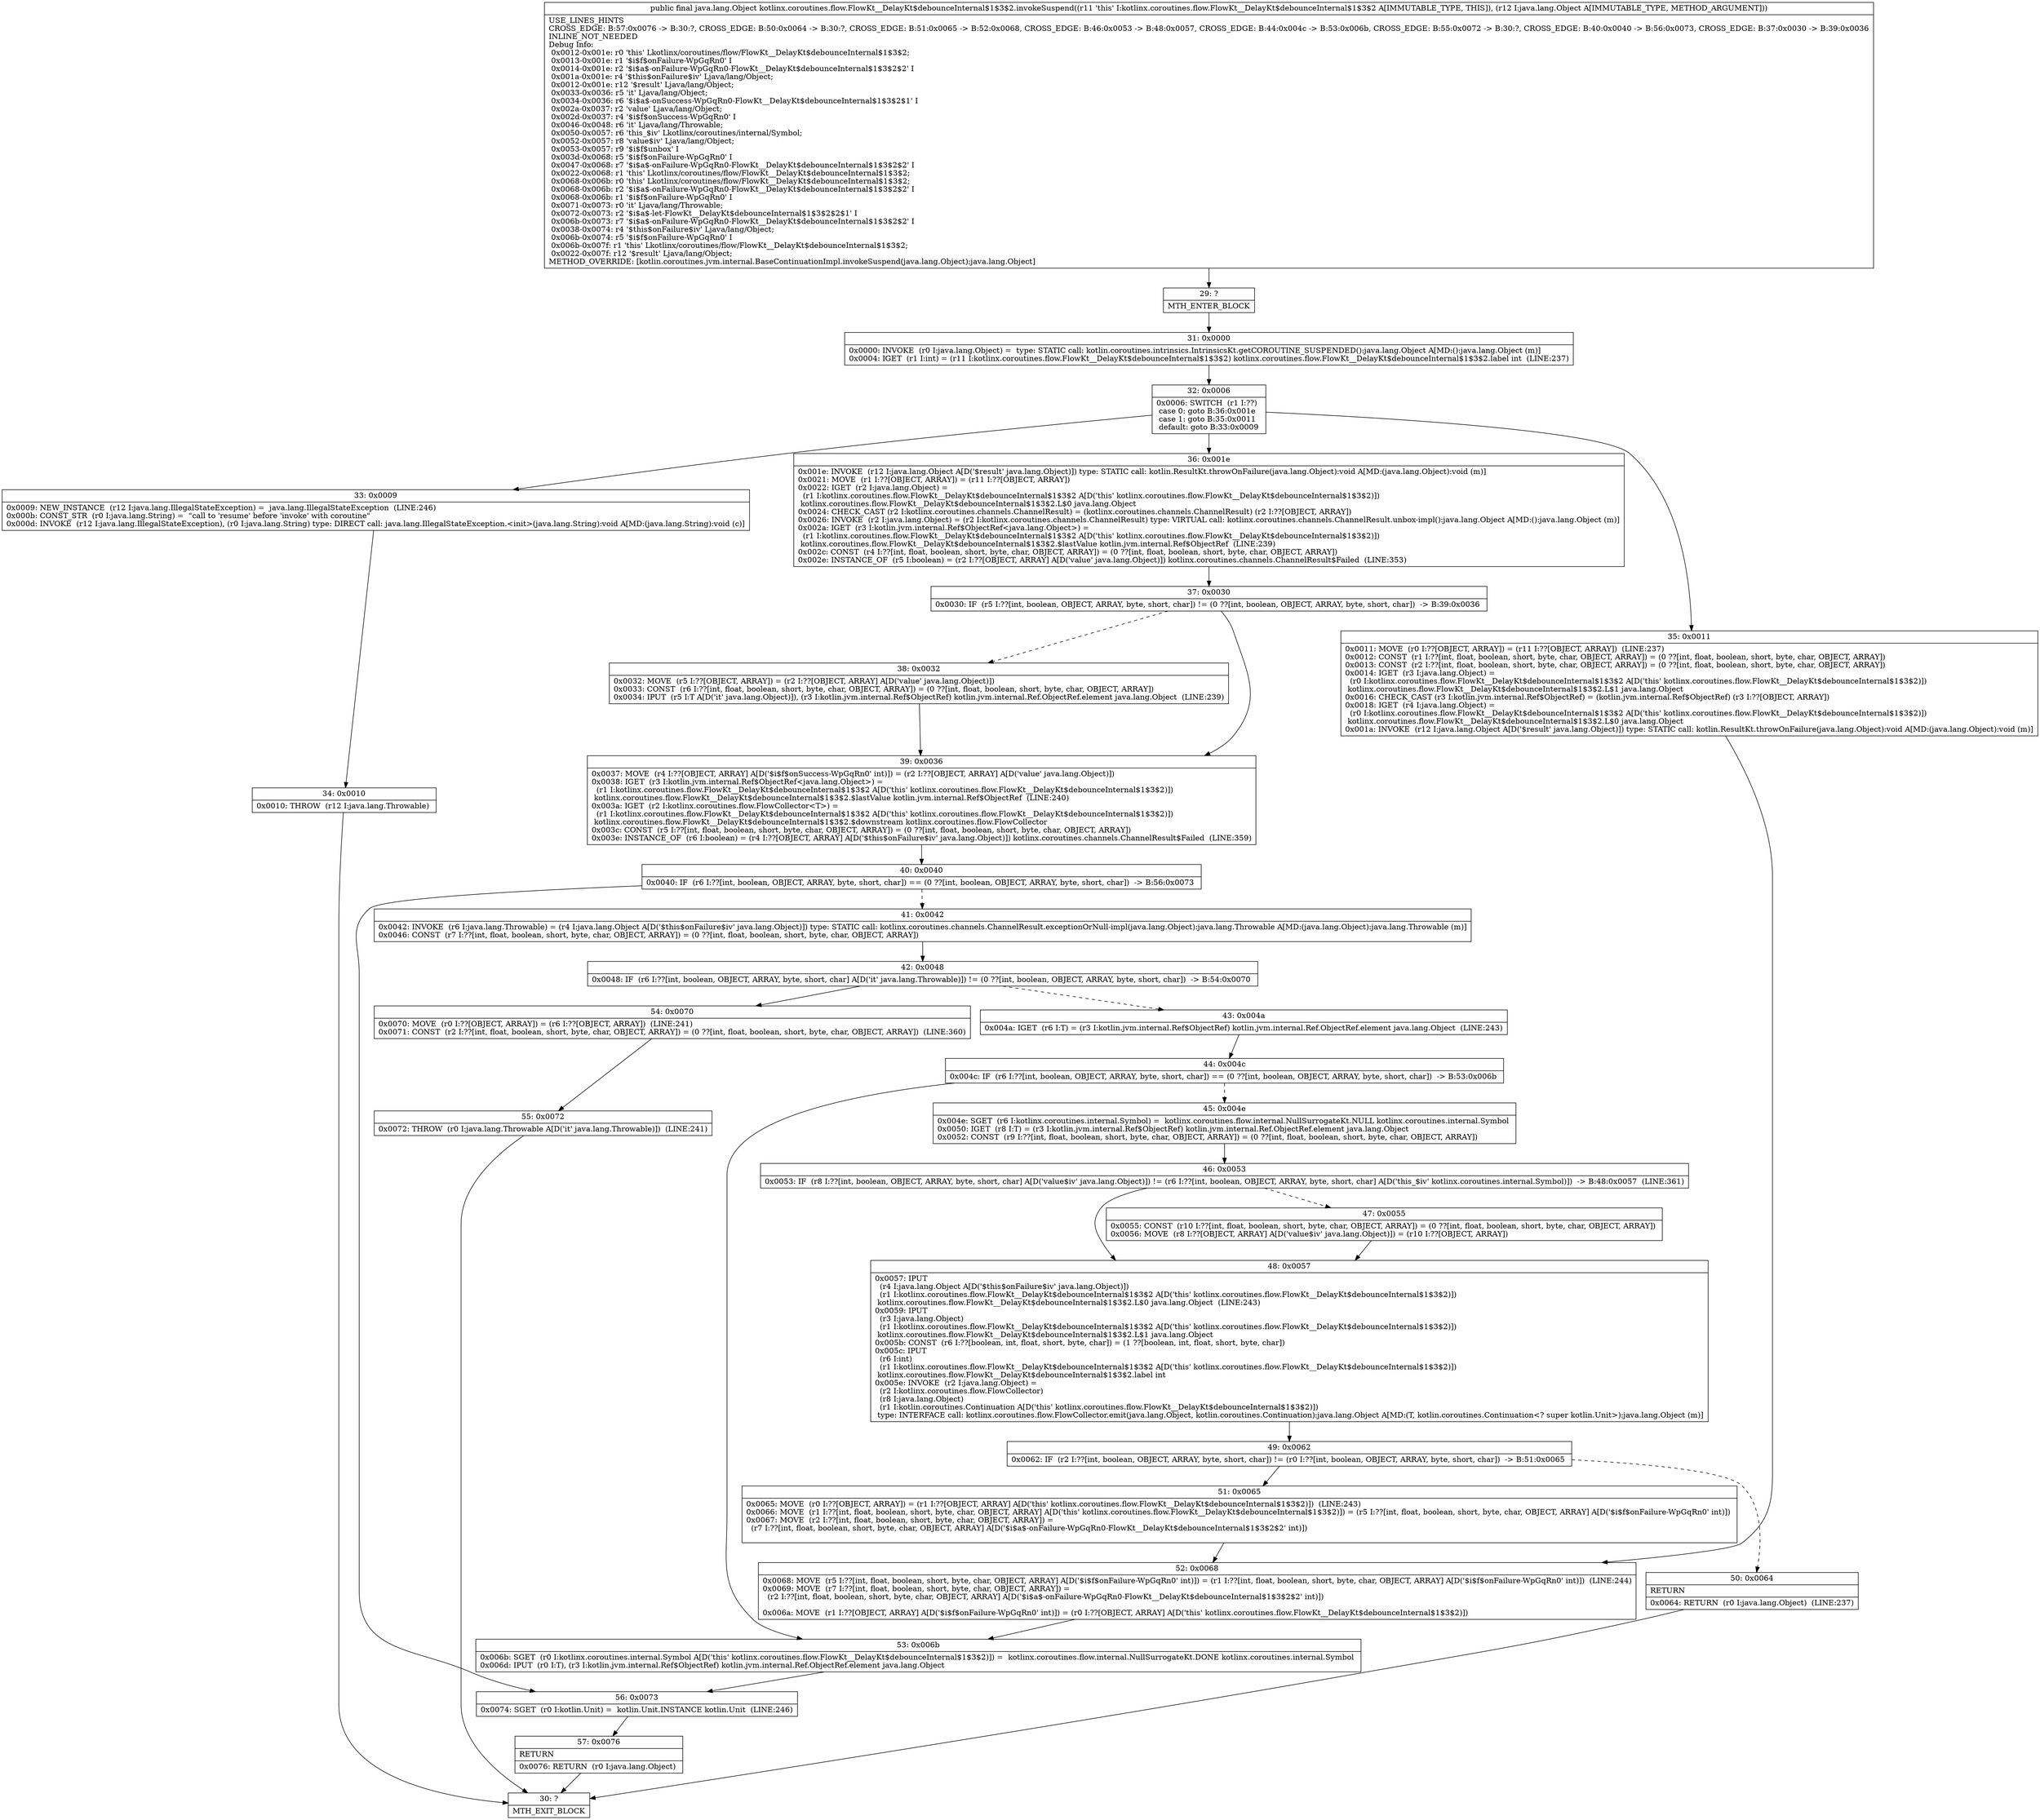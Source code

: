digraph "CFG forkotlinx.coroutines.flow.FlowKt__DelayKt$debounceInternal$1$3$2.invokeSuspend(Ljava\/lang\/Object;)Ljava\/lang\/Object;" {
Node_29 [shape=record,label="{29\:\ ?|MTH_ENTER_BLOCK\l}"];
Node_31 [shape=record,label="{31\:\ 0x0000|0x0000: INVOKE  (r0 I:java.lang.Object) =  type: STATIC call: kotlin.coroutines.intrinsics.IntrinsicsKt.getCOROUTINE_SUSPENDED():java.lang.Object A[MD:():java.lang.Object (m)]\l0x0004: IGET  (r1 I:int) = (r11 I:kotlinx.coroutines.flow.FlowKt__DelayKt$debounceInternal$1$3$2) kotlinx.coroutines.flow.FlowKt__DelayKt$debounceInternal$1$3$2.label int  (LINE:237)\l}"];
Node_32 [shape=record,label="{32\:\ 0x0006|0x0006: SWITCH  (r1 I:??)\l case 0: goto B:36:0x001e\l case 1: goto B:35:0x0011\l default: goto B:33:0x0009 \l}"];
Node_33 [shape=record,label="{33\:\ 0x0009|0x0009: NEW_INSTANCE  (r12 I:java.lang.IllegalStateException) =  java.lang.IllegalStateException  (LINE:246)\l0x000b: CONST_STR  (r0 I:java.lang.String) =  \"call to 'resume' before 'invoke' with coroutine\" \l0x000d: INVOKE  (r12 I:java.lang.IllegalStateException), (r0 I:java.lang.String) type: DIRECT call: java.lang.IllegalStateException.\<init\>(java.lang.String):void A[MD:(java.lang.String):void (c)]\l}"];
Node_34 [shape=record,label="{34\:\ 0x0010|0x0010: THROW  (r12 I:java.lang.Throwable) \l}"];
Node_30 [shape=record,label="{30\:\ ?|MTH_EXIT_BLOCK\l}"];
Node_35 [shape=record,label="{35\:\ 0x0011|0x0011: MOVE  (r0 I:??[OBJECT, ARRAY]) = (r11 I:??[OBJECT, ARRAY])  (LINE:237)\l0x0012: CONST  (r1 I:??[int, float, boolean, short, byte, char, OBJECT, ARRAY]) = (0 ??[int, float, boolean, short, byte, char, OBJECT, ARRAY]) \l0x0013: CONST  (r2 I:??[int, float, boolean, short, byte, char, OBJECT, ARRAY]) = (0 ??[int, float, boolean, short, byte, char, OBJECT, ARRAY]) \l0x0014: IGET  (r3 I:java.lang.Object) = \l  (r0 I:kotlinx.coroutines.flow.FlowKt__DelayKt$debounceInternal$1$3$2 A[D('this' kotlinx.coroutines.flow.FlowKt__DelayKt$debounceInternal$1$3$2)])\l kotlinx.coroutines.flow.FlowKt__DelayKt$debounceInternal$1$3$2.L$1 java.lang.Object \l0x0016: CHECK_CAST (r3 I:kotlin.jvm.internal.Ref$ObjectRef) = (kotlin.jvm.internal.Ref$ObjectRef) (r3 I:??[OBJECT, ARRAY]) \l0x0018: IGET  (r4 I:java.lang.Object) = \l  (r0 I:kotlinx.coroutines.flow.FlowKt__DelayKt$debounceInternal$1$3$2 A[D('this' kotlinx.coroutines.flow.FlowKt__DelayKt$debounceInternal$1$3$2)])\l kotlinx.coroutines.flow.FlowKt__DelayKt$debounceInternal$1$3$2.L$0 java.lang.Object \l0x001a: INVOKE  (r12 I:java.lang.Object A[D('$result' java.lang.Object)]) type: STATIC call: kotlin.ResultKt.throwOnFailure(java.lang.Object):void A[MD:(java.lang.Object):void (m)]\l}"];
Node_52 [shape=record,label="{52\:\ 0x0068|0x0068: MOVE  (r5 I:??[int, float, boolean, short, byte, char, OBJECT, ARRAY] A[D('$i$f$onFailure\-WpGqRn0' int)]) = (r1 I:??[int, float, boolean, short, byte, char, OBJECT, ARRAY] A[D('$i$f$onFailure\-WpGqRn0' int)])  (LINE:244)\l0x0069: MOVE  (r7 I:??[int, float, boolean, short, byte, char, OBJECT, ARRAY]) = \l  (r2 I:??[int, float, boolean, short, byte, char, OBJECT, ARRAY] A[D('$i$a$\-onFailure\-WpGqRn0\-FlowKt__DelayKt$debounceInternal$1$3$2$2' int)])\l \l0x006a: MOVE  (r1 I:??[OBJECT, ARRAY] A[D('$i$f$onFailure\-WpGqRn0' int)]) = (r0 I:??[OBJECT, ARRAY] A[D('this' kotlinx.coroutines.flow.FlowKt__DelayKt$debounceInternal$1$3$2)]) \l}"];
Node_53 [shape=record,label="{53\:\ 0x006b|0x006b: SGET  (r0 I:kotlinx.coroutines.internal.Symbol A[D('this' kotlinx.coroutines.flow.FlowKt__DelayKt$debounceInternal$1$3$2)]) =  kotlinx.coroutines.flow.internal.NullSurrogateKt.DONE kotlinx.coroutines.internal.Symbol \l0x006d: IPUT  (r0 I:T), (r3 I:kotlin.jvm.internal.Ref$ObjectRef) kotlin.jvm.internal.Ref.ObjectRef.element java.lang.Object \l}"];
Node_56 [shape=record,label="{56\:\ 0x0073|0x0074: SGET  (r0 I:kotlin.Unit) =  kotlin.Unit.INSTANCE kotlin.Unit  (LINE:246)\l}"];
Node_57 [shape=record,label="{57\:\ 0x0076|RETURN\l|0x0076: RETURN  (r0 I:java.lang.Object) \l}"];
Node_36 [shape=record,label="{36\:\ 0x001e|0x001e: INVOKE  (r12 I:java.lang.Object A[D('$result' java.lang.Object)]) type: STATIC call: kotlin.ResultKt.throwOnFailure(java.lang.Object):void A[MD:(java.lang.Object):void (m)]\l0x0021: MOVE  (r1 I:??[OBJECT, ARRAY]) = (r11 I:??[OBJECT, ARRAY]) \l0x0022: IGET  (r2 I:java.lang.Object) = \l  (r1 I:kotlinx.coroutines.flow.FlowKt__DelayKt$debounceInternal$1$3$2 A[D('this' kotlinx.coroutines.flow.FlowKt__DelayKt$debounceInternal$1$3$2)])\l kotlinx.coroutines.flow.FlowKt__DelayKt$debounceInternal$1$3$2.L$0 java.lang.Object \l0x0024: CHECK_CAST (r2 I:kotlinx.coroutines.channels.ChannelResult) = (kotlinx.coroutines.channels.ChannelResult) (r2 I:??[OBJECT, ARRAY]) \l0x0026: INVOKE  (r2 I:java.lang.Object) = (r2 I:kotlinx.coroutines.channels.ChannelResult) type: VIRTUAL call: kotlinx.coroutines.channels.ChannelResult.unbox\-impl():java.lang.Object A[MD:():java.lang.Object (m)]\l0x002a: IGET  (r3 I:kotlin.jvm.internal.Ref$ObjectRef\<java.lang.Object\>) = \l  (r1 I:kotlinx.coroutines.flow.FlowKt__DelayKt$debounceInternal$1$3$2 A[D('this' kotlinx.coroutines.flow.FlowKt__DelayKt$debounceInternal$1$3$2)])\l kotlinx.coroutines.flow.FlowKt__DelayKt$debounceInternal$1$3$2.$lastValue kotlin.jvm.internal.Ref$ObjectRef  (LINE:239)\l0x002c: CONST  (r4 I:??[int, float, boolean, short, byte, char, OBJECT, ARRAY]) = (0 ??[int, float, boolean, short, byte, char, OBJECT, ARRAY]) \l0x002e: INSTANCE_OF  (r5 I:boolean) = (r2 I:??[OBJECT, ARRAY] A[D('value' java.lang.Object)]) kotlinx.coroutines.channels.ChannelResult$Failed  (LINE:353)\l}"];
Node_37 [shape=record,label="{37\:\ 0x0030|0x0030: IF  (r5 I:??[int, boolean, OBJECT, ARRAY, byte, short, char]) != (0 ??[int, boolean, OBJECT, ARRAY, byte, short, char])  \-\> B:39:0x0036 \l}"];
Node_38 [shape=record,label="{38\:\ 0x0032|0x0032: MOVE  (r5 I:??[OBJECT, ARRAY]) = (r2 I:??[OBJECT, ARRAY] A[D('value' java.lang.Object)]) \l0x0033: CONST  (r6 I:??[int, float, boolean, short, byte, char, OBJECT, ARRAY]) = (0 ??[int, float, boolean, short, byte, char, OBJECT, ARRAY]) \l0x0034: IPUT  (r5 I:T A[D('it' java.lang.Object)]), (r3 I:kotlin.jvm.internal.Ref$ObjectRef) kotlin.jvm.internal.Ref.ObjectRef.element java.lang.Object  (LINE:239)\l}"];
Node_39 [shape=record,label="{39\:\ 0x0036|0x0037: MOVE  (r4 I:??[OBJECT, ARRAY] A[D('$i$f$onSuccess\-WpGqRn0' int)]) = (r2 I:??[OBJECT, ARRAY] A[D('value' java.lang.Object)]) \l0x0038: IGET  (r3 I:kotlin.jvm.internal.Ref$ObjectRef\<java.lang.Object\>) = \l  (r1 I:kotlinx.coroutines.flow.FlowKt__DelayKt$debounceInternal$1$3$2 A[D('this' kotlinx.coroutines.flow.FlowKt__DelayKt$debounceInternal$1$3$2)])\l kotlinx.coroutines.flow.FlowKt__DelayKt$debounceInternal$1$3$2.$lastValue kotlin.jvm.internal.Ref$ObjectRef  (LINE:240)\l0x003a: IGET  (r2 I:kotlinx.coroutines.flow.FlowCollector\<T\>) = \l  (r1 I:kotlinx.coroutines.flow.FlowKt__DelayKt$debounceInternal$1$3$2 A[D('this' kotlinx.coroutines.flow.FlowKt__DelayKt$debounceInternal$1$3$2)])\l kotlinx.coroutines.flow.FlowKt__DelayKt$debounceInternal$1$3$2.$downstream kotlinx.coroutines.flow.FlowCollector \l0x003c: CONST  (r5 I:??[int, float, boolean, short, byte, char, OBJECT, ARRAY]) = (0 ??[int, float, boolean, short, byte, char, OBJECT, ARRAY]) \l0x003e: INSTANCE_OF  (r6 I:boolean) = (r4 I:??[OBJECT, ARRAY] A[D('$this$onFailure$iv' java.lang.Object)]) kotlinx.coroutines.channels.ChannelResult$Failed  (LINE:359)\l}"];
Node_40 [shape=record,label="{40\:\ 0x0040|0x0040: IF  (r6 I:??[int, boolean, OBJECT, ARRAY, byte, short, char]) == (0 ??[int, boolean, OBJECT, ARRAY, byte, short, char])  \-\> B:56:0x0073 \l}"];
Node_41 [shape=record,label="{41\:\ 0x0042|0x0042: INVOKE  (r6 I:java.lang.Throwable) = (r4 I:java.lang.Object A[D('$this$onFailure$iv' java.lang.Object)]) type: STATIC call: kotlinx.coroutines.channels.ChannelResult.exceptionOrNull\-impl(java.lang.Object):java.lang.Throwable A[MD:(java.lang.Object):java.lang.Throwable (m)]\l0x0046: CONST  (r7 I:??[int, float, boolean, short, byte, char, OBJECT, ARRAY]) = (0 ??[int, float, boolean, short, byte, char, OBJECT, ARRAY]) \l}"];
Node_42 [shape=record,label="{42\:\ 0x0048|0x0048: IF  (r6 I:??[int, boolean, OBJECT, ARRAY, byte, short, char] A[D('it' java.lang.Throwable)]) != (0 ??[int, boolean, OBJECT, ARRAY, byte, short, char])  \-\> B:54:0x0070 \l}"];
Node_43 [shape=record,label="{43\:\ 0x004a|0x004a: IGET  (r6 I:T) = (r3 I:kotlin.jvm.internal.Ref$ObjectRef) kotlin.jvm.internal.Ref.ObjectRef.element java.lang.Object  (LINE:243)\l}"];
Node_44 [shape=record,label="{44\:\ 0x004c|0x004c: IF  (r6 I:??[int, boolean, OBJECT, ARRAY, byte, short, char]) == (0 ??[int, boolean, OBJECT, ARRAY, byte, short, char])  \-\> B:53:0x006b \l}"];
Node_45 [shape=record,label="{45\:\ 0x004e|0x004e: SGET  (r6 I:kotlinx.coroutines.internal.Symbol) =  kotlinx.coroutines.flow.internal.NullSurrogateKt.NULL kotlinx.coroutines.internal.Symbol \l0x0050: IGET  (r8 I:T) = (r3 I:kotlin.jvm.internal.Ref$ObjectRef) kotlin.jvm.internal.Ref.ObjectRef.element java.lang.Object \l0x0052: CONST  (r9 I:??[int, float, boolean, short, byte, char, OBJECT, ARRAY]) = (0 ??[int, float, boolean, short, byte, char, OBJECT, ARRAY]) \l}"];
Node_46 [shape=record,label="{46\:\ 0x0053|0x0053: IF  (r8 I:??[int, boolean, OBJECT, ARRAY, byte, short, char] A[D('value$iv' java.lang.Object)]) != (r6 I:??[int, boolean, OBJECT, ARRAY, byte, short, char] A[D('this_$iv' kotlinx.coroutines.internal.Symbol)])  \-\> B:48:0x0057  (LINE:361)\l}"];
Node_47 [shape=record,label="{47\:\ 0x0055|0x0055: CONST  (r10 I:??[int, float, boolean, short, byte, char, OBJECT, ARRAY]) = (0 ??[int, float, boolean, short, byte, char, OBJECT, ARRAY]) \l0x0056: MOVE  (r8 I:??[OBJECT, ARRAY] A[D('value$iv' java.lang.Object)]) = (r10 I:??[OBJECT, ARRAY]) \l}"];
Node_48 [shape=record,label="{48\:\ 0x0057|0x0057: IPUT  \l  (r4 I:java.lang.Object A[D('$this$onFailure$iv' java.lang.Object)])\l  (r1 I:kotlinx.coroutines.flow.FlowKt__DelayKt$debounceInternal$1$3$2 A[D('this' kotlinx.coroutines.flow.FlowKt__DelayKt$debounceInternal$1$3$2)])\l kotlinx.coroutines.flow.FlowKt__DelayKt$debounceInternal$1$3$2.L$0 java.lang.Object  (LINE:243)\l0x0059: IPUT  \l  (r3 I:java.lang.Object)\l  (r1 I:kotlinx.coroutines.flow.FlowKt__DelayKt$debounceInternal$1$3$2 A[D('this' kotlinx.coroutines.flow.FlowKt__DelayKt$debounceInternal$1$3$2)])\l kotlinx.coroutines.flow.FlowKt__DelayKt$debounceInternal$1$3$2.L$1 java.lang.Object \l0x005b: CONST  (r6 I:??[boolean, int, float, short, byte, char]) = (1 ??[boolean, int, float, short, byte, char]) \l0x005c: IPUT  \l  (r6 I:int)\l  (r1 I:kotlinx.coroutines.flow.FlowKt__DelayKt$debounceInternal$1$3$2 A[D('this' kotlinx.coroutines.flow.FlowKt__DelayKt$debounceInternal$1$3$2)])\l kotlinx.coroutines.flow.FlowKt__DelayKt$debounceInternal$1$3$2.label int \l0x005e: INVOKE  (r2 I:java.lang.Object) = \l  (r2 I:kotlinx.coroutines.flow.FlowCollector)\l  (r8 I:java.lang.Object)\l  (r1 I:kotlin.coroutines.Continuation A[D('this' kotlinx.coroutines.flow.FlowKt__DelayKt$debounceInternal$1$3$2)])\l type: INTERFACE call: kotlinx.coroutines.flow.FlowCollector.emit(java.lang.Object, kotlin.coroutines.Continuation):java.lang.Object A[MD:(T, kotlin.coroutines.Continuation\<? super kotlin.Unit\>):java.lang.Object (m)]\l}"];
Node_49 [shape=record,label="{49\:\ 0x0062|0x0062: IF  (r2 I:??[int, boolean, OBJECT, ARRAY, byte, short, char]) != (r0 I:??[int, boolean, OBJECT, ARRAY, byte, short, char])  \-\> B:51:0x0065 \l}"];
Node_50 [shape=record,label="{50\:\ 0x0064|RETURN\l|0x0064: RETURN  (r0 I:java.lang.Object)  (LINE:237)\l}"];
Node_51 [shape=record,label="{51\:\ 0x0065|0x0065: MOVE  (r0 I:??[OBJECT, ARRAY]) = (r1 I:??[OBJECT, ARRAY] A[D('this' kotlinx.coroutines.flow.FlowKt__DelayKt$debounceInternal$1$3$2)])  (LINE:243)\l0x0066: MOVE  (r1 I:??[int, float, boolean, short, byte, char, OBJECT, ARRAY] A[D('this' kotlinx.coroutines.flow.FlowKt__DelayKt$debounceInternal$1$3$2)]) = (r5 I:??[int, float, boolean, short, byte, char, OBJECT, ARRAY] A[D('$i$f$onFailure\-WpGqRn0' int)]) \l0x0067: MOVE  (r2 I:??[int, float, boolean, short, byte, char, OBJECT, ARRAY]) = \l  (r7 I:??[int, float, boolean, short, byte, char, OBJECT, ARRAY] A[D('$i$a$\-onFailure\-WpGqRn0\-FlowKt__DelayKt$debounceInternal$1$3$2$2' int)])\l \l}"];
Node_54 [shape=record,label="{54\:\ 0x0070|0x0070: MOVE  (r0 I:??[OBJECT, ARRAY]) = (r6 I:??[OBJECT, ARRAY])  (LINE:241)\l0x0071: CONST  (r2 I:??[int, float, boolean, short, byte, char, OBJECT, ARRAY]) = (0 ??[int, float, boolean, short, byte, char, OBJECT, ARRAY])  (LINE:360)\l}"];
Node_55 [shape=record,label="{55\:\ 0x0072|0x0072: THROW  (r0 I:java.lang.Throwable A[D('it' java.lang.Throwable)])  (LINE:241)\l}"];
MethodNode[shape=record,label="{public final java.lang.Object kotlinx.coroutines.flow.FlowKt__DelayKt$debounceInternal$1$3$2.invokeSuspend((r11 'this' I:kotlinx.coroutines.flow.FlowKt__DelayKt$debounceInternal$1$3$2 A[IMMUTABLE_TYPE, THIS]), (r12 I:java.lang.Object A[IMMUTABLE_TYPE, METHOD_ARGUMENT]))  | USE_LINES_HINTS\lCROSS_EDGE: B:57:0x0076 \-\> B:30:?, CROSS_EDGE: B:50:0x0064 \-\> B:30:?, CROSS_EDGE: B:51:0x0065 \-\> B:52:0x0068, CROSS_EDGE: B:46:0x0053 \-\> B:48:0x0057, CROSS_EDGE: B:44:0x004c \-\> B:53:0x006b, CROSS_EDGE: B:55:0x0072 \-\> B:30:?, CROSS_EDGE: B:40:0x0040 \-\> B:56:0x0073, CROSS_EDGE: B:37:0x0030 \-\> B:39:0x0036\lINLINE_NOT_NEEDED\lDebug Info:\l  0x0012\-0x001e: r0 'this' Lkotlinx\/coroutines\/flow\/FlowKt__DelayKt$debounceInternal$1$3$2;\l  0x0013\-0x001e: r1 '$i$f$onFailure\-WpGqRn0' I\l  0x0014\-0x001e: r2 '$i$a$\-onFailure\-WpGqRn0\-FlowKt__DelayKt$debounceInternal$1$3$2$2' I\l  0x001a\-0x001e: r4 '$this$onFailure$iv' Ljava\/lang\/Object;\l  0x0012\-0x001e: r12 '$result' Ljava\/lang\/Object;\l  0x0033\-0x0036: r5 'it' Ljava\/lang\/Object;\l  0x0034\-0x0036: r6 '$i$a$\-onSuccess\-WpGqRn0\-FlowKt__DelayKt$debounceInternal$1$3$2$1' I\l  0x002a\-0x0037: r2 'value' Ljava\/lang\/Object;\l  0x002d\-0x0037: r4 '$i$f$onSuccess\-WpGqRn0' I\l  0x0046\-0x0048: r6 'it' Ljava\/lang\/Throwable;\l  0x0050\-0x0057: r6 'this_$iv' Lkotlinx\/coroutines\/internal\/Symbol;\l  0x0052\-0x0057: r8 'value$iv' Ljava\/lang\/Object;\l  0x0053\-0x0057: r9 '$i$f$unbox' I\l  0x003d\-0x0068: r5 '$i$f$onFailure\-WpGqRn0' I\l  0x0047\-0x0068: r7 '$i$a$\-onFailure\-WpGqRn0\-FlowKt__DelayKt$debounceInternal$1$3$2$2' I\l  0x0022\-0x0068: r1 'this' Lkotlinx\/coroutines\/flow\/FlowKt__DelayKt$debounceInternal$1$3$2;\l  0x0068\-0x006b: r0 'this' Lkotlinx\/coroutines\/flow\/FlowKt__DelayKt$debounceInternal$1$3$2;\l  0x0068\-0x006b: r2 '$i$a$\-onFailure\-WpGqRn0\-FlowKt__DelayKt$debounceInternal$1$3$2$2' I\l  0x0068\-0x006b: r1 '$i$f$onFailure\-WpGqRn0' I\l  0x0071\-0x0073: r0 'it' Ljava\/lang\/Throwable;\l  0x0072\-0x0073: r2 '$i$a$\-let\-FlowKt__DelayKt$debounceInternal$1$3$2$2$1' I\l  0x006b\-0x0073: r7 '$i$a$\-onFailure\-WpGqRn0\-FlowKt__DelayKt$debounceInternal$1$3$2$2' I\l  0x0038\-0x0074: r4 '$this$onFailure$iv' Ljava\/lang\/Object;\l  0x006b\-0x0074: r5 '$i$f$onFailure\-WpGqRn0' I\l  0x006b\-0x007f: r1 'this' Lkotlinx\/coroutines\/flow\/FlowKt__DelayKt$debounceInternal$1$3$2;\l  0x0022\-0x007f: r12 '$result' Ljava\/lang\/Object;\lMETHOD_OVERRIDE: [kotlin.coroutines.jvm.internal.BaseContinuationImpl.invokeSuspend(java.lang.Object):java.lang.Object]\l}"];
MethodNode -> Node_29;Node_29 -> Node_31;
Node_31 -> Node_32;
Node_32 -> Node_33;
Node_32 -> Node_35;
Node_32 -> Node_36;
Node_33 -> Node_34;
Node_34 -> Node_30;
Node_35 -> Node_52;
Node_52 -> Node_53;
Node_53 -> Node_56;
Node_56 -> Node_57;
Node_57 -> Node_30;
Node_36 -> Node_37;
Node_37 -> Node_38[style=dashed];
Node_37 -> Node_39;
Node_38 -> Node_39;
Node_39 -> Node_40;
Node_40 -> Node_41[style=dashed];
Node_40 -> Node_56;
Node_41 -> Node_42;
Node_42 -> Node_43[style=dashed];
Node_42 -> Node_54;
Node_43 -> Node_44;
Node_44 -> Node_45[style=dashed];
Node_44 -> Node_53;
Node_45 -> Node_46;
Node_46 -> Node_47[style=dashed];
Node_46 -> Node_48;
Node_47 -> Node_48;
Node_48 -> Node_49;
Node_49 -> Node_50[style=dashed];
Node_49 -> Node_51;
Node_50 -> Node_30;
Node_51 -> Node_52;
Node_54 -> Node_55;
Node_55 -> Node_30;
}

